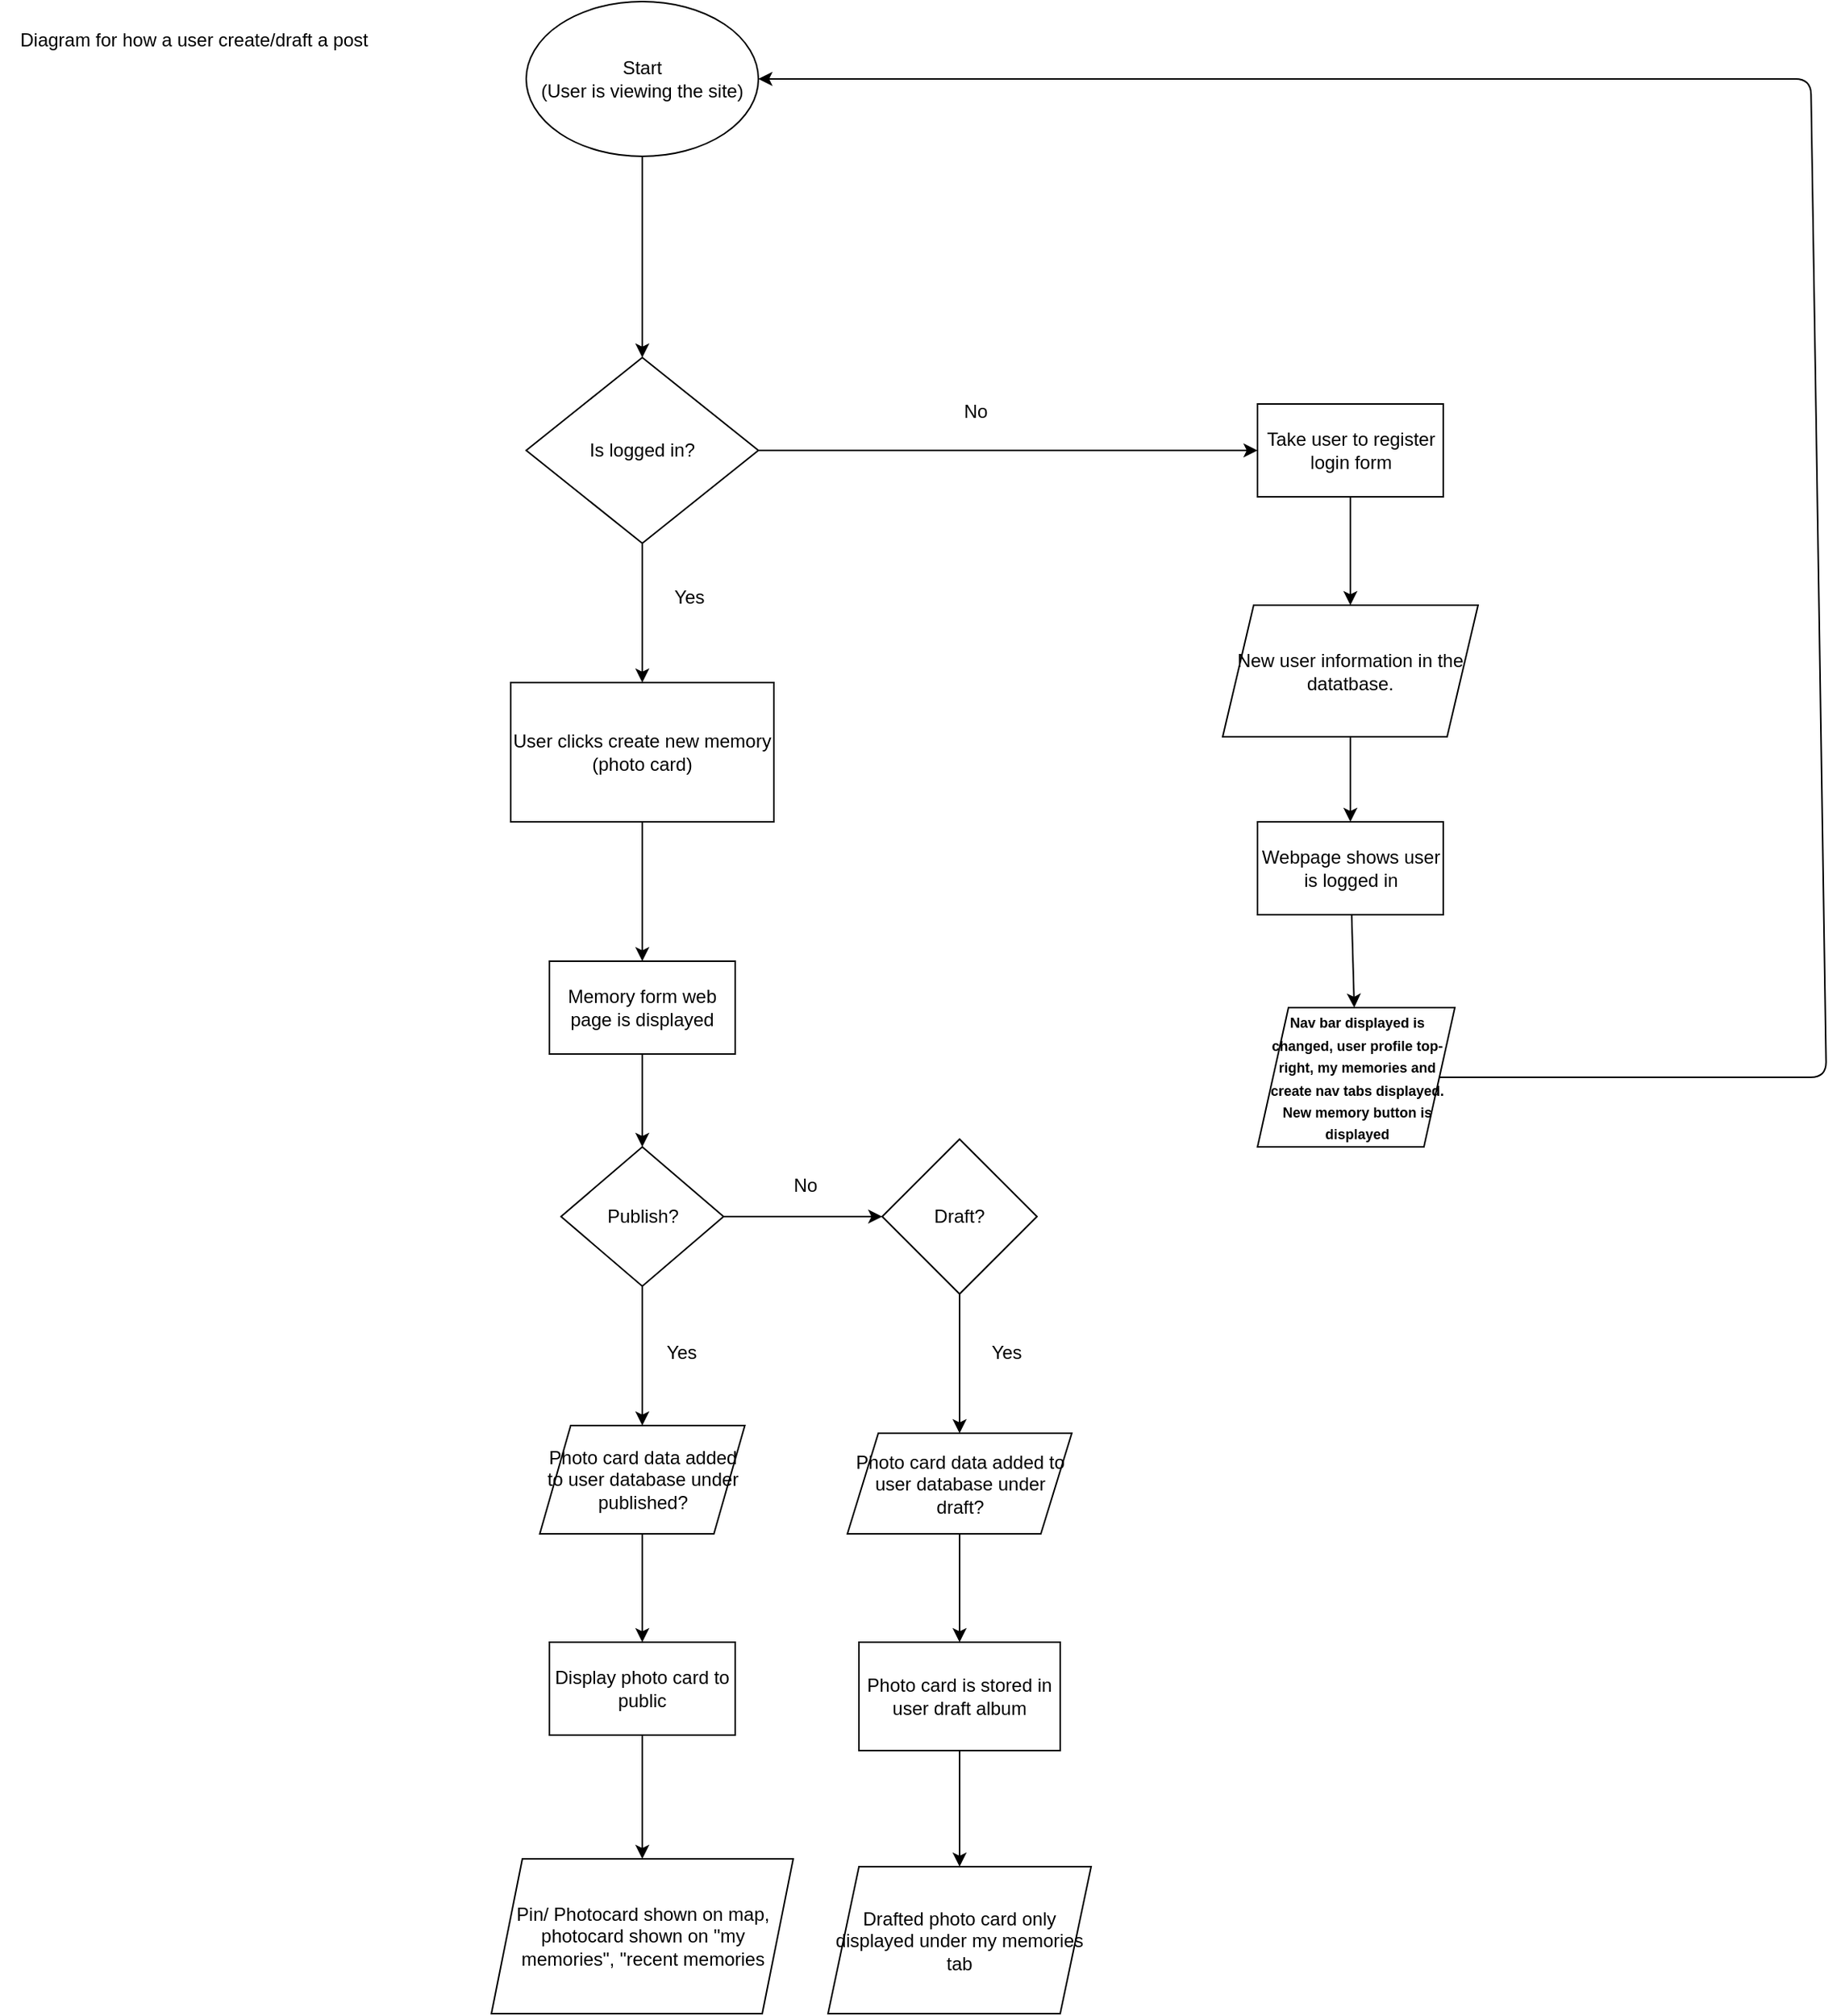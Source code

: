 <mxfile>
    <diagram id="-WPdRvl7L00tlh006sPR" name="Page-1">
        <mxGraphModel dx="906" dy="1296" grid="1" gridSize="10" guides="1" tooltips="1" connect="1" arrows="1" fold="1" page="1" pageScale="1" pageWidth="850" pageHeight="1100" math="0" shadow="0">
            <root>
                <mxCell id="0"/>
                <mxCell id="1" parent="0"/>
                <mxCell id="44" style="edgeStyle=none;html=1;" edge="1" parent="1" source="2" target="9">
                    <mxGeometry relative="1" as="geometry"/>
                </mxCell>
                <mxCell id="2" value="Start&lt;div&gt;(User is viewing the site)&lt;/div&gt;" style="ellipse;whiteSpace=wrap;html=1;" vertex="1" parent="1">
                    <mxGeometry x="340" y="20" width="150" height="100" as="geometry"/>
                </mxCell>
                <mxCell id="46" style="edgeStyle=none;html=1;" edge="1" parent="1" source="8" target="16">
                    <mxGeometry relative="1" as="geometry"/>
                </mxCell>
                <mxCell id="8" value="User clicks create new memory (photo card)" style="rounded=0;whiteSpace=wrap;html=1;" vertex="1" parent="1">
                    <mxGeometry x="330" y="460" width="170" height="90" as="geometry"/>
                </mxCell>
                <mxCell id="11" style="edgeStyle=none;html=1;" edge="1" parent="1" source="9" target="12">
                    <mxGeometry relative="1" as="geometry">
                        <mxPoint x="620" y="310" as="targetPoint"/>
                    </mxGeometry>
                </mxCell>
                <mxCell id="45" style="edgeStyle=none;html=1;" edge="1" parent="1" source="9" target="8">
                    <mxGeometry relative="1" as="geometry"/>
                </mxCell>
                <mxCell id="9" value="Is logged in?" style="rhombus;whiteSpace=wrap;html=1;" vertex="1" parent="1">
                    <mxGeometry x="340" y="250" width="150" height="120" as="geometry"/>
                </mxCell>
                <mxCell id="52" value="" style="edgeStyle=none;html=1;" edge="1" parent="1" source="12" target="35">
                    <mxGeometry relative="1" as="geometry"/>
                </mxCell>
                <mxCell id="12" value="Take user to register login form" style="rounded=0;whiteSpace=wrap;html=1;" vertex="1" parent="1">
                    <mxGeometry x="812.5" y="280" width="120" height="60" as="geometry"/>
                </mxCell>
                <mxCell id="13" value="No" style="text;html=1;align=center;verticalAlign=middle;resizable=0;points=[];autosize=1;strokeColor=none;fillColor=none;" vertex="1" parent="1">
                    <mxGeometry x="610" y="270" width="40" height="30" as="geometry"/>
                </mxCell>
                <mxCell id="18" style="edgeStyle=none;html=1;" edge="1" parent="1" source="16" target="17">
                    <mxGeometry relative="1" as="geometry"/>
                </mxCell>
                <mxCell id="16" value="Memory form web page is displayed" style="rounded=0;whiteSpace=wrap;html=1;" vertex="1" parent="1">
                    <mxGeometry x="355" y="640" width="120" height="60" as="geometry"/>
                </mxCell>
                <mxCell id="22" style="edgeStyle=none;html=1;" edge="1" parent="1" source="17" target="23">
                    <mxGeometry relative="1" as="geometry">
                        <mxPoint x="550" y="805" as="targetPoint"/>
                    </mxGeometry>
                </mxCell>
                <mxCell id="62" value="" style="edgeStyle=none;html=1;" edge="1" parent="1" source="17" target="61">
                    <mxGeometry relative="1" as="geometry"/>
                </mxCell>
                <mxCell id="17" value="Publish?" style="rhombus;whiteSpace=wrap;html=1;" vertex="1" parent="1">
                    <mxGeometry x="362.5" y="760" width="105" height="90" as="geometry"/>
                </mxCell>
                <mxCell id="20" value="Yes" style="text;html=1;align=center;verticalAlign=middle;resizable=0;points=[];autosize=1;strokeColor=none;fillColor=none;" vertex="1" parent="1">
                    <mxGeometry x="420" y="878" width="40" height="30" as="geometry"/>
                </mxCell>
                <mxCell id="60" value="" style="edgeStyle=none;html=1;" edge="1" parent="1" source="21" target="59">
                    <mxGeometry relative="1" as="geometry"/>
                </mxCell>
                <mxCell id="21" value="Display photo card to public" style="rounded=0;whiteSpace=wrap;html=1;" vertex="1" parent="1">
                    <mxGeometry x="355" y="1080" width="120" height="60" as="geometry"/>
                </mxCell>
                <mxCell id="65" value="" style="edgeStyle=none;html=1;" edge="1" parent="1" source="23" target="64">
                    <mxGeometry relative="1" as="geometry"/>
                </mxCell>
                <mxCell id="23" value="Draft?" style="rhombus;whiteSpace=wrap;html=1;" vertex="1" parent="1">
                    <mxGeometry x="570" y="755" width="100" height="100" as="geometry"/>
                </mxCell>
                <mxCell id="24" value="No" style="text;html=1;align=center;verticalAlign=middle;resizable=0;points=[];autosize=1;strokeColor=none;fillColor=none;" vertex="1" parent="1">
                    <mxGeometry x="500" y="770" width="40" height="30" as="geometry"/>
                </mxCell>
                <mxCell id="70" value="" style="edgeStyle=none;html=1;" edge="1" parent="1" source="27" target="69">
                    <mxGeometry relative="1" as="geometry"/>
                </mxCell>
                <mxCell id="27" value="Photo card is stored in user draft album" style="rounded=0;whiteSpace=wrap;html=1;" vertex="1" parent="1">
                    <mxGeometry x="555" y="1080" width="130" height="70" as="geometry"/>
                </mxCell>
                <mxCell id="53" value="" style="edgeStyle=none;html=1;" edge="1" parent="1" source="35" target="40">
                    <mxGeometry relative="1" as="geometry"/>
                </mxCell>
                <mxCell id="35" value="New user information in the datatbase." style="shape=parallelogram;perimeter=parallelogramPerimeter;whiteSpace=wrap;html=1;fixedSize=1;" vertex="1" parent="1">
                    <mxGeometry x="790" y="410" width="165" height="85" as="geometry"/>
                </mxCell>
                <mxCell id="56" value="" style="edgeStyle=none;html=1;" edge="1" parent="1" source="40" target="55">
                    <mxGeometry relative="1" as="geometry"/>
                </mxCell>
                <mxCell id="40" value="Webpage shows user is logged in" style="rounded=0;whiteSpace=wrap;html=1;" vertex="1" parent="1">
                    <mxGeometry x="812.5" y="550" width="120" height="60" as="geometry"/>
                </mxCell>
                <mxCell id="48" value="Yes" style="text;html=1;align=center;verticalAlign=middle;resizable=0;points=[];autosize=1;strokeColor=none;fillColor=none;" vertex="1" parent="1">
                    <mxGeometry x="425" y="390" width="40" height="30" as="geometry"/>
                </mxCell>
                <mxCell id="72" style="edgeStyle=none;html=1;entryX=1;entryY=0.5;entryDx=0;entryDy=0;" edge="1" parent="1" source="55" target="2">
                    <mxGeometry relative="1" as="geometry">
                        <mxPoint x="1180" y="50" as="targetPoint"/>
                        <Array as="points">
                            <mxPoint x="1180" y="715"/>
                            <mxPoint x="1170" y="70"/>
                        </Array>
                    </mxGeometry>
                </mxCell>
                <mxCell id="55" value="&lt;font style=&quot;font-size: 9px;&quot;&gt;&lt;b&gt;Nav bar displayed is changed, user profile top-right, my memories and create nav tabs displayed. New memory button is displayed&lt;/b&gt;&lt;/font&gt;" style="shape=parallelogram;perimeter=parallelogramPerimeter;whiteSpace=wrap;html=1;fixedSize=1;" vertex="1" parent="1">
                    <mxGeometry x="812.5" y="670" width="127.5" height="90" as="geometry"/>
                </mxCell>
                <mxCell id="58" value="Diagram for how a user create/draft a post" style="text;html=1;align=center;verticalAlign=middle;resizable=0;points=[];autosize=1;strokeColor=none;fillColor=none;" vertex="1" parent="1">
                    <mxGeometry y="30" width="250" height="30" as="geometry"/>
                </mxCell>
                <mxCell id="59" value="Pin/ Photocard shown on map, photocard shown on &quot;my memories&quot;, &quot;recent memories" style="shape=parallelogram;perimeter=parallelogramPerimeter;whiteSpace=wrap;html=1;fixedSize=1;" vertex="1" parent="1">
                    <mxGeometry x="317.5" y="1220" width="195" height="100" as="geometry"/>
                </mxCell>
                <mxCell id="63" value="" style="edgeStyle=none;html=1;" edge="1" parent="1" source="61" target="21">
                    <mxGeometry relative="1" as="geometry"/>
                </mxCell>
                <mxCell id="61" value="Photo card data added to user database under published?" style="shape=parallelogram;perimeter=parallelogramPerimeter;whiteSpace=wrap;html=1;fixedSize=1;" vertex="1" parent="1">
                    <mxGeometry x="348.75" y="940" width="132.5" height="70" as="geometry"/>
                </mxCell>
                <mxCell id="66" value="" style="edgeStyle=none;html=1;" edge="1" parent="1" source="64" target="27">
                    <mxGeometry relative="1" as="geometry"/>
                </mxCell>
                <mxCell id="64" value="Photo card data added to user database under draft?" style="shape=parallelogram;perimeter=parallelogramPerimeter;whiteSpace=wrap;html=1;fixedSize=1;" vertex="1" parent="1">
                    <mxGeometry x="547.5" y="945" width="145" height="65" as="geometry"/>
                </mxCell>
                <mxCell id="69" value="Drafted photo card only displayed under my memories tab" style="shape=parallelogram;perimeter=parallelogramPerimeter;whiteSpace=wrap;html=1;fixedSize=1;rounded=0;" vertex="1" parent="1">
                    <mxGeometry x="535" y="1225" width="170" height="95" as="geometry"/>
                </mxCell>
                <mxCell id="71" value="Yes" style="text;html=1;align=center;verticalAlign=middle;resizable=0;points=[];autosize=1;strokeColor=none;fillColor=none;" vertex="1" parent="1">
                    <mxGeometry x="630" y="878" width="40" height="30" as="geometry"/>
                </mxCell>
            </root>
        </mxGraphModel>
    </diagram>
</mxfile>